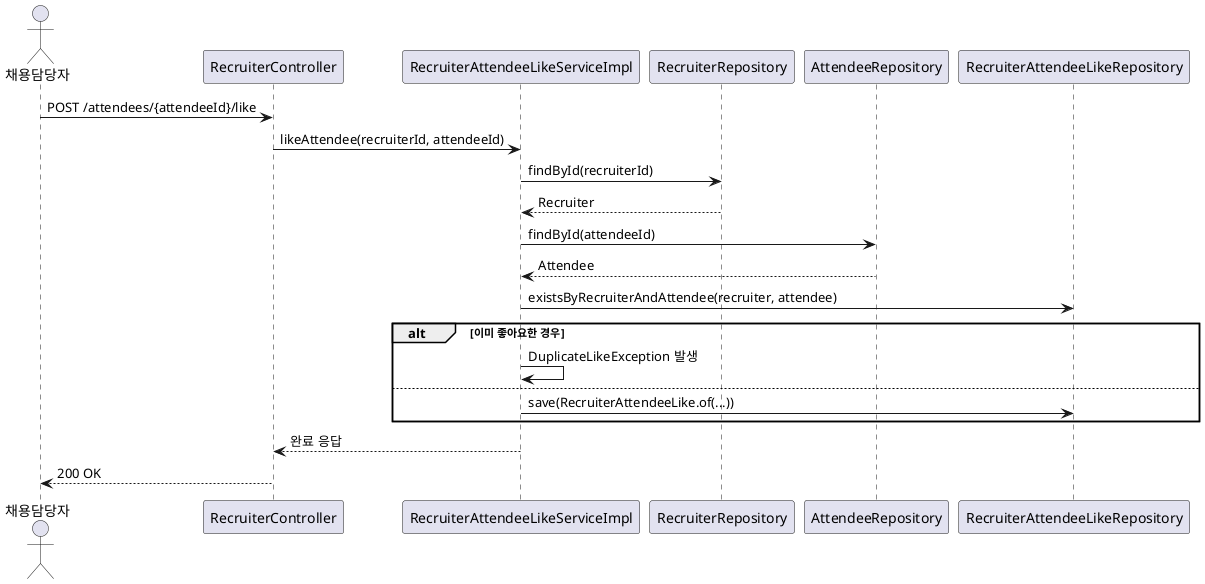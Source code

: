 @startuml
actor 채용담당자
participant "RecruiterController" as Controller
participant "RecruiterAttendeeLikeServiceImpl" as Service
participant "RecruiterRepository" as RecruiterRepo
participant "AttendeeRepository" as AttendeeRepo
participant "RecruiterAttendeeLikeRepository" as LikeRepo

채용담당자 -> Controller : POST /attendees/{attendeeId}/like
Controller -> Service : likeAttendee(recruiterId, attendeeId)

Service -> RecruiterRepo : findById(recruiterId)
RecruiterRepo --> Service : Recruiter

Service -> AttendeeRepo : findById(attendeeId)
AttendeeRepo --> Service : Attendee

Service -> LikeRepo : existsByRecruiterAndAttendee(recruiter, attendee)
alt 이미 좋아요한 경우
    Service -> Service : DuplicateLikeException 발생
else
    Service -> LikeRepo : save(RecruiterAttendeeLike.of(...))
end

Service --> Controller : 완료 응답
Controller --> 채용담당자 : 200 OK
@enduml

